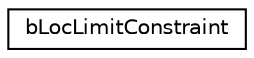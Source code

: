 digraph G
{
  edge [fontname="Helvetica",fontsize="10",labelfontname="Helvetica",labelfontsize="10"];
  node [fontname="Helvetica",fontsize="10",shape=record];
  rankdir=LR;
  Node1 [label="bLocLimitConstraint",height=0.2,width=0.4,color="black", fillcolor="white", style="filled",URL="$da/d9a/structbLocLimitConstraint.html"];
}
